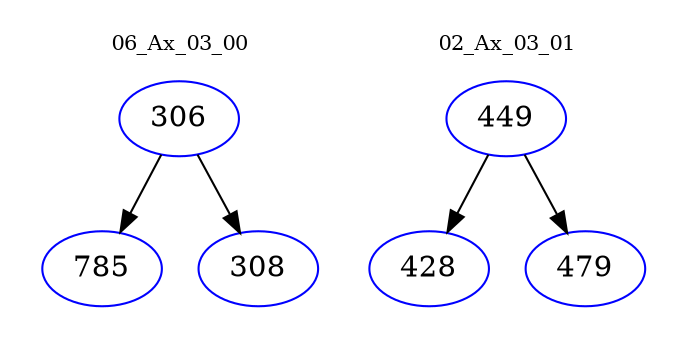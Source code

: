 digraph{
subgraph cluster_0 {
color = white
label = "06_Ax_03_00";
fontsize=10;
T0_306 [label="306", color="blue"]
T0_306 -> T0_785 [color="black"]
T0_785 [label="785", color="blue"]
T0_306 -> T0_308 [color="black"]
T0_308 [label="308", color="blue"]
}
subgraph cluster_1 {
color = white
label = "02_Ax_03_01";
fontsize=10;
T1_449 [label="449", color="blue"]
T1_449 -> T1_428 [color="black"]
T1_428 [label="428", color="blue"]
T1_449 -> T1_479 [color="black"]
T1_479 [label="479", color="blue"]
}
}
